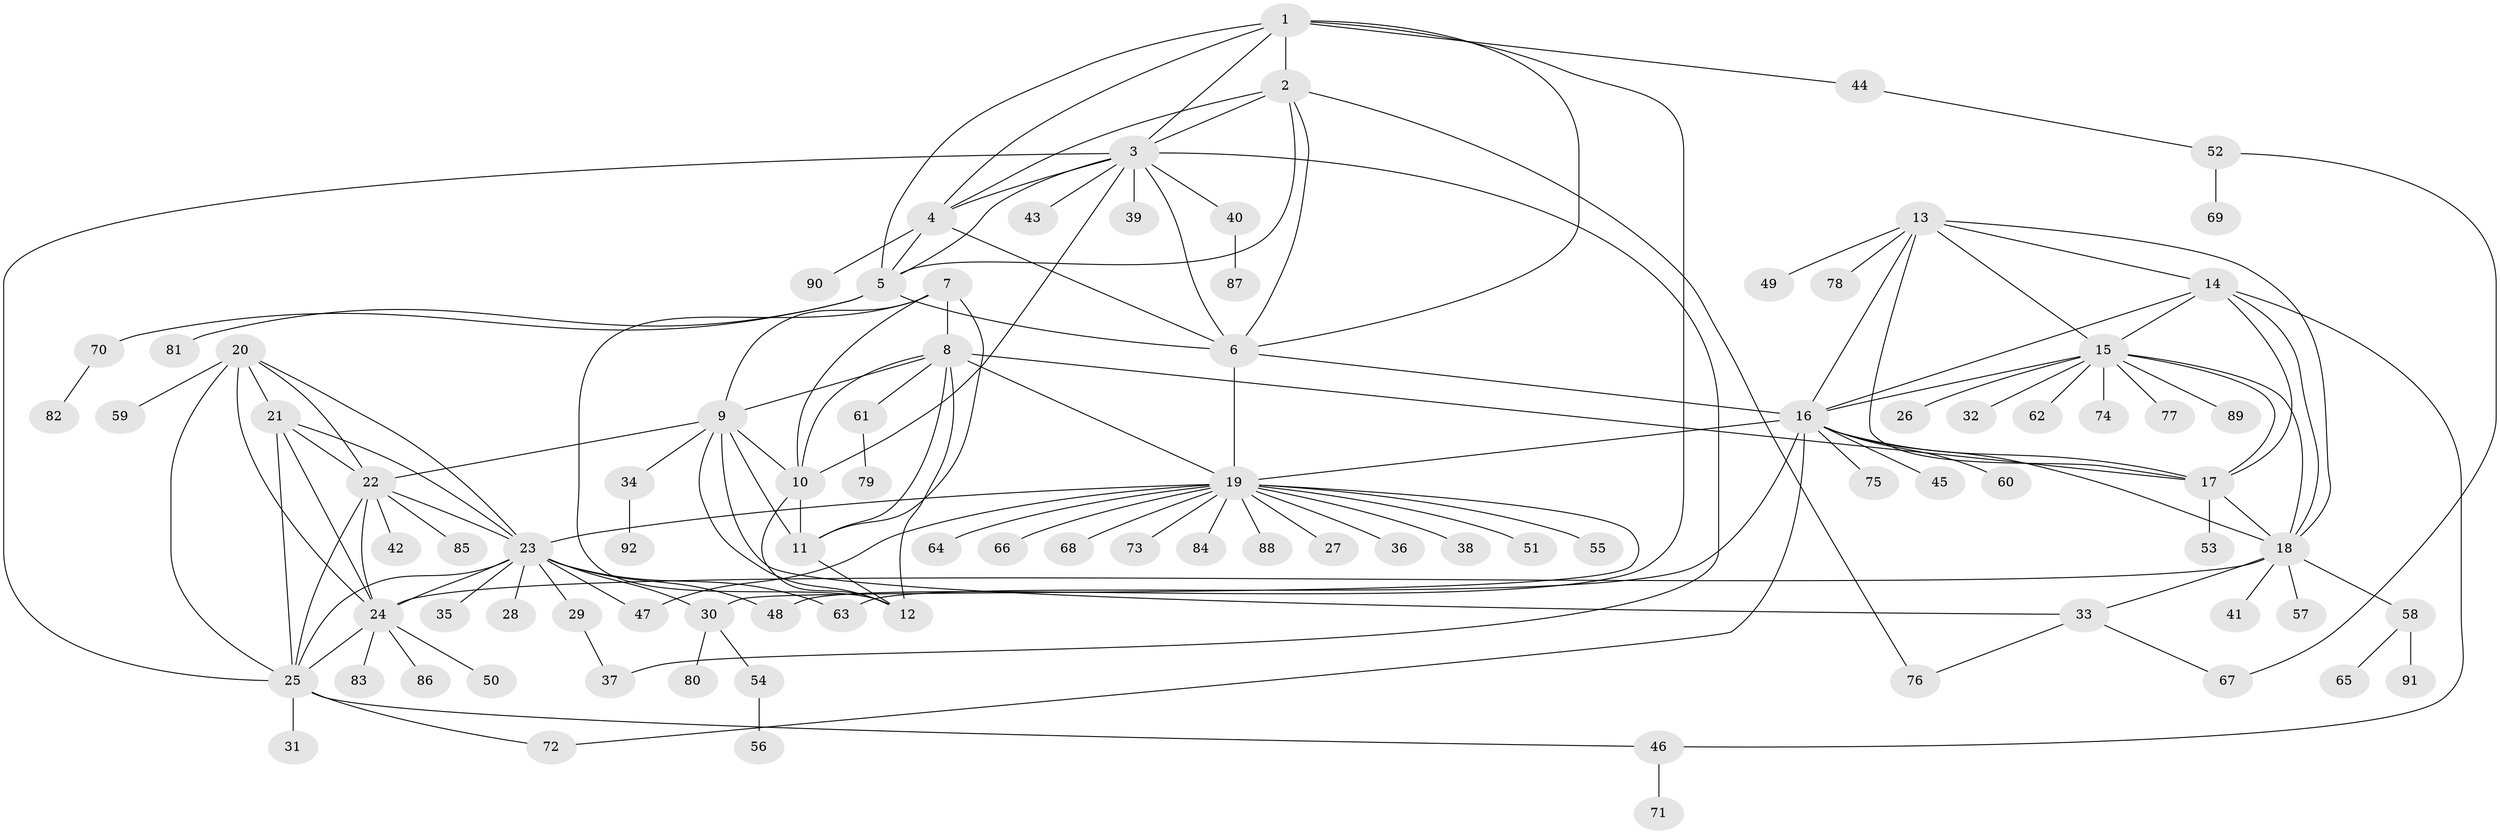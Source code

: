 // original degree distribution, {8: 0.046511627906976744, 7: 0.03875968992248062, 12: 0.015503875968992248, 9: 0.031007751937984496, 6: 0.05426356589147287, 13: 0.015503875968992248, 11: 0.007751937984496124, 14: 0.007751937984496124, 10: 0.015503875968992248, 1: 0.6046511627906976, 3: 0.031007751937984496, 5: 0.015503875968992248, 2: 0.10852713178294573, 4: 0.007751937984496124}
// Generated by graph-tools (version 1.1) at 2025/52/03/04/25 22:52:49]
// undirected, 92 vertices, 147 edges
graph export_dot {
  node [color=gray90,style=filled];
  1;
  2;
  3;
  4;
  5;
  6;
  7;
  8;
  9;
  10;
  11;
  12;
  13;
  14;
  15;
  16;
  17;
  18;
  19;
  20;
  21;
  22;
  23;
  24;
  25;
  26;
  27;
  28;
  29;
  30;
  31;
  32;
  33;
  34;
  35;
  36;
  37;
  38;
  39;
  40;
  41;
  42;
  43;
  44;
  45;
  46;
  47;
  48;
  49;
  50;
  51;
  52;
  53;
  54;
  55;
  56;
  57;
  58;
  59;
  60;
  61;
  62;
  63;
  64;
  65;
  66;
  67;
  68;
  69;
  70;
  71;
  72;
  73;
  74;
  75;
  76;
  77;
  78;
  79;
  80;
  81;
  82;
  83;
  84;
  85;
  86;
  87;
  88;
  89;
  90;
  91;
  92;
  1 -- 2 [weight=1.0];
  1 -- 3 [weight=1.0];
  1 -- 4 [weight=1.0];
  1 -- 5 [weight=1.0];
  1 -- 6 [weight=1.0];
  1 -- 44 [weight=1.0];
  1 -- 48 [weight=1.0];
  2 -- 3 [weight=1.0];
  2 -- 4 [weight=1.0];
  2 -- 5 [weight=1.0];
  2 -- 6 [weight=1.0];
  2 -- 76 [weight=1.0];
  3 -- 4 [weight=1.0];
  3 -- 5 [weight=1.0];
  3 -- 6 [weight=1.0];
  3 -- 10 [weight=1.0];
  3 -- 25 [weight=1.0];
  3 -- 37 [weight=1.0];
  3 -- 39 [weight=1.0];
  3 -- 40 [weight=1.0];
  3 -- 43 [weight=1.0];
  4 -- 5 [weight=1.0];
  4 -- 6 [weight=1.0];
  4 -- 90 [weight=1.0];
  5 -- 6 [weight=1.0];
  5 -- 70 [weight=1.0];
  5 -- 81 [weight=1.0];
  6 -- 16 [weight=1.0];
  6 -- 19 [weight=1.0];
  7 -- 8 [weight=1.0];
  7 -- 9 [weight=1.0];
  7 -- 10 [weight=2.0];
  7 -- 11 [weight=1.0];
  7 -- 12 [weight=1.0];
  8 -- 9 [weight=1.0];
  8 -- 10 [weight=1.0];
  8 -- 11 [weight=1.0];
  8 -- 12 [weight=1.0];
  8 -- 17 [weight=1.0];
  8 -- 19 [weight=1.0];
  8 -- 61 [weight=1.0];
  9 -- 10 [weight=1.0];
  9 -- 11 [weight=1.0];
  9 -- 12 [weight=1.0];
  9 -- 22 [weight=1.0];
  9 -- 33 [weight=1.0];
  9 -- 34 [weight=1.0];
  10 -- 11 [weight=1.0];
  10 -- 12 [weight=1.0];
  11 -- 12 [weight=1.0];
  13 -- 14 [weight=1.0];
  13 -- 15 [weight=1.0];
  13 -- 16 [weight=1.0];
  13 -- 17 [weight=1.0];
  13 -- 18 [weight=1.0];
  13 -- 49 [weight=1.0];
  13 -- 78 [weight=1.0];
  14 -- 15 [weight=1.0];
  14 -- 16 [weight=1.0];
  14 -- 17 [weight=1.0];
  14 -- 18 [weight=1.0];
  14 -- 46 [weight=1.0];
  15 -- 16 [weight=1.0];
  15 -- 17 [weight=1.0];
  15 -- 18 [weight=1.0];
  15 -- 26 [weight=1.0];
  15 -- 32 [weight=1.0];
  15 -- 62 [weight=1.0];
  15 -- 74 [weight=1.0];
  15 -- 77 [weight=1.0];
  15 -- 89 [weight=1.0];
  16 -- 17 [weight=1.0];
  16 -- 18 [weight=1.0];
  16 -- 19 [weight=1.0];
  16 -- 45 [weight=1.0];
  16 -- 60 [weight=1.0];
  16 -- 63 [weight=1.0];
  16 -- 72 [weight=1.0];
  16 -- 75 [weight=1.0];
  17 -- 18 [weight=1.0];
  17 -- 53 [weight=1.0];
  18 -- 24 [weight=1.0];
  18 -- 33 [weight=1.0];
  18 -- 41 [weight=1.0];
  18 -- 57 [weight=1.0];
  18 -- 58 [weight=1.0];
  19 -- 23 [weight=1.0];
  19 -- 27 [weight=1.0];
  19 -- 30 [weight=1.0];
  19 -- 36 [weight=1.0];
  19 -- 38 [weight=1.0];
  19 -- 47 [weight=1.0];
  19 -- 51 [weight=1.0];
  19 -- 55 [weight=1.0];
  19 -- 64 [weight=1.0];
  19 -- 66 [weight=1.0];
  19 -- 68 [weight=1.0];
  19 -- 73 [weight=1.0];
  19 -- 84 [weight=1.0];
  19 -- 88 [weight=1.0];
  20 -- 21 [weight=1.0];
  20 -- 22 [weight=1.0];
  20 -- 23 [weight=1.0];
  20 -- 24 [weight=1.0];
  20 -- 25 [weight=1.0];
  20 -- 59 [weight=2.0];
  21 -- 22 [weight=1.0];
  21 -- 23 [weight=1.0];
  21 -- 24 [weight=1.0];
  21 -- 25 [weight=1.0];
  22 -- 23 [weight=1.0];
  22 -- 24 [weight=1.0];
  22 -- 25 [weight=1.0];
  22 -- 42 [weight=1.0];
  22 -- 85 [weight=1.0];
  23 -- 24 [weight=1.0];
  23 -- 25 [weight=1.0];
  23 -- 28 [weight=1.0];
  23 -- 29 [weight=1.0];
  23 -- 30 [weight=1.0];
  23 -- 35 [weight=1.0];
  23 -- 47 [weight=1.0];
  23 -- 48 [weight=1.0];
  23 -- 63 [weight=1.0];
  24 -- 25 [weight=1.0];
  24 -- 50 [weight=1.0];
  24 -- 83 [weight=1.0];
  24 -- 86 [weight=1.0];
  25 -- 31 [weight=1.0];
  25 -- 46 [weight=1.0];
  25 -- 72 [weight=1.0];
  29 -- 37 [weight=1.0];
  30 -- 54 [weight=1.0];
  30 -- 80 [weight=1.0];
  33 -- 67 [weight=1.0];
  33 -- 76 [weight=1.0];
  34 -- 92 [weight=1.0];
  40 -- 87 [weight=1.0];
  44 -- 52 [weight=1.0];
  46 -- 71 [weight=1.0];
  52 -- 67 [weight=1.0];
  52 -- 69 [weight=1.0];
  54 -- 56 [weight=1.0];
  58 -- 65 [weight=1.0];
  58 -- 91 [weight=1.0];
  61 -- 79 [weight=1.0];
  70 -- 82 [weight=1.0];
}
